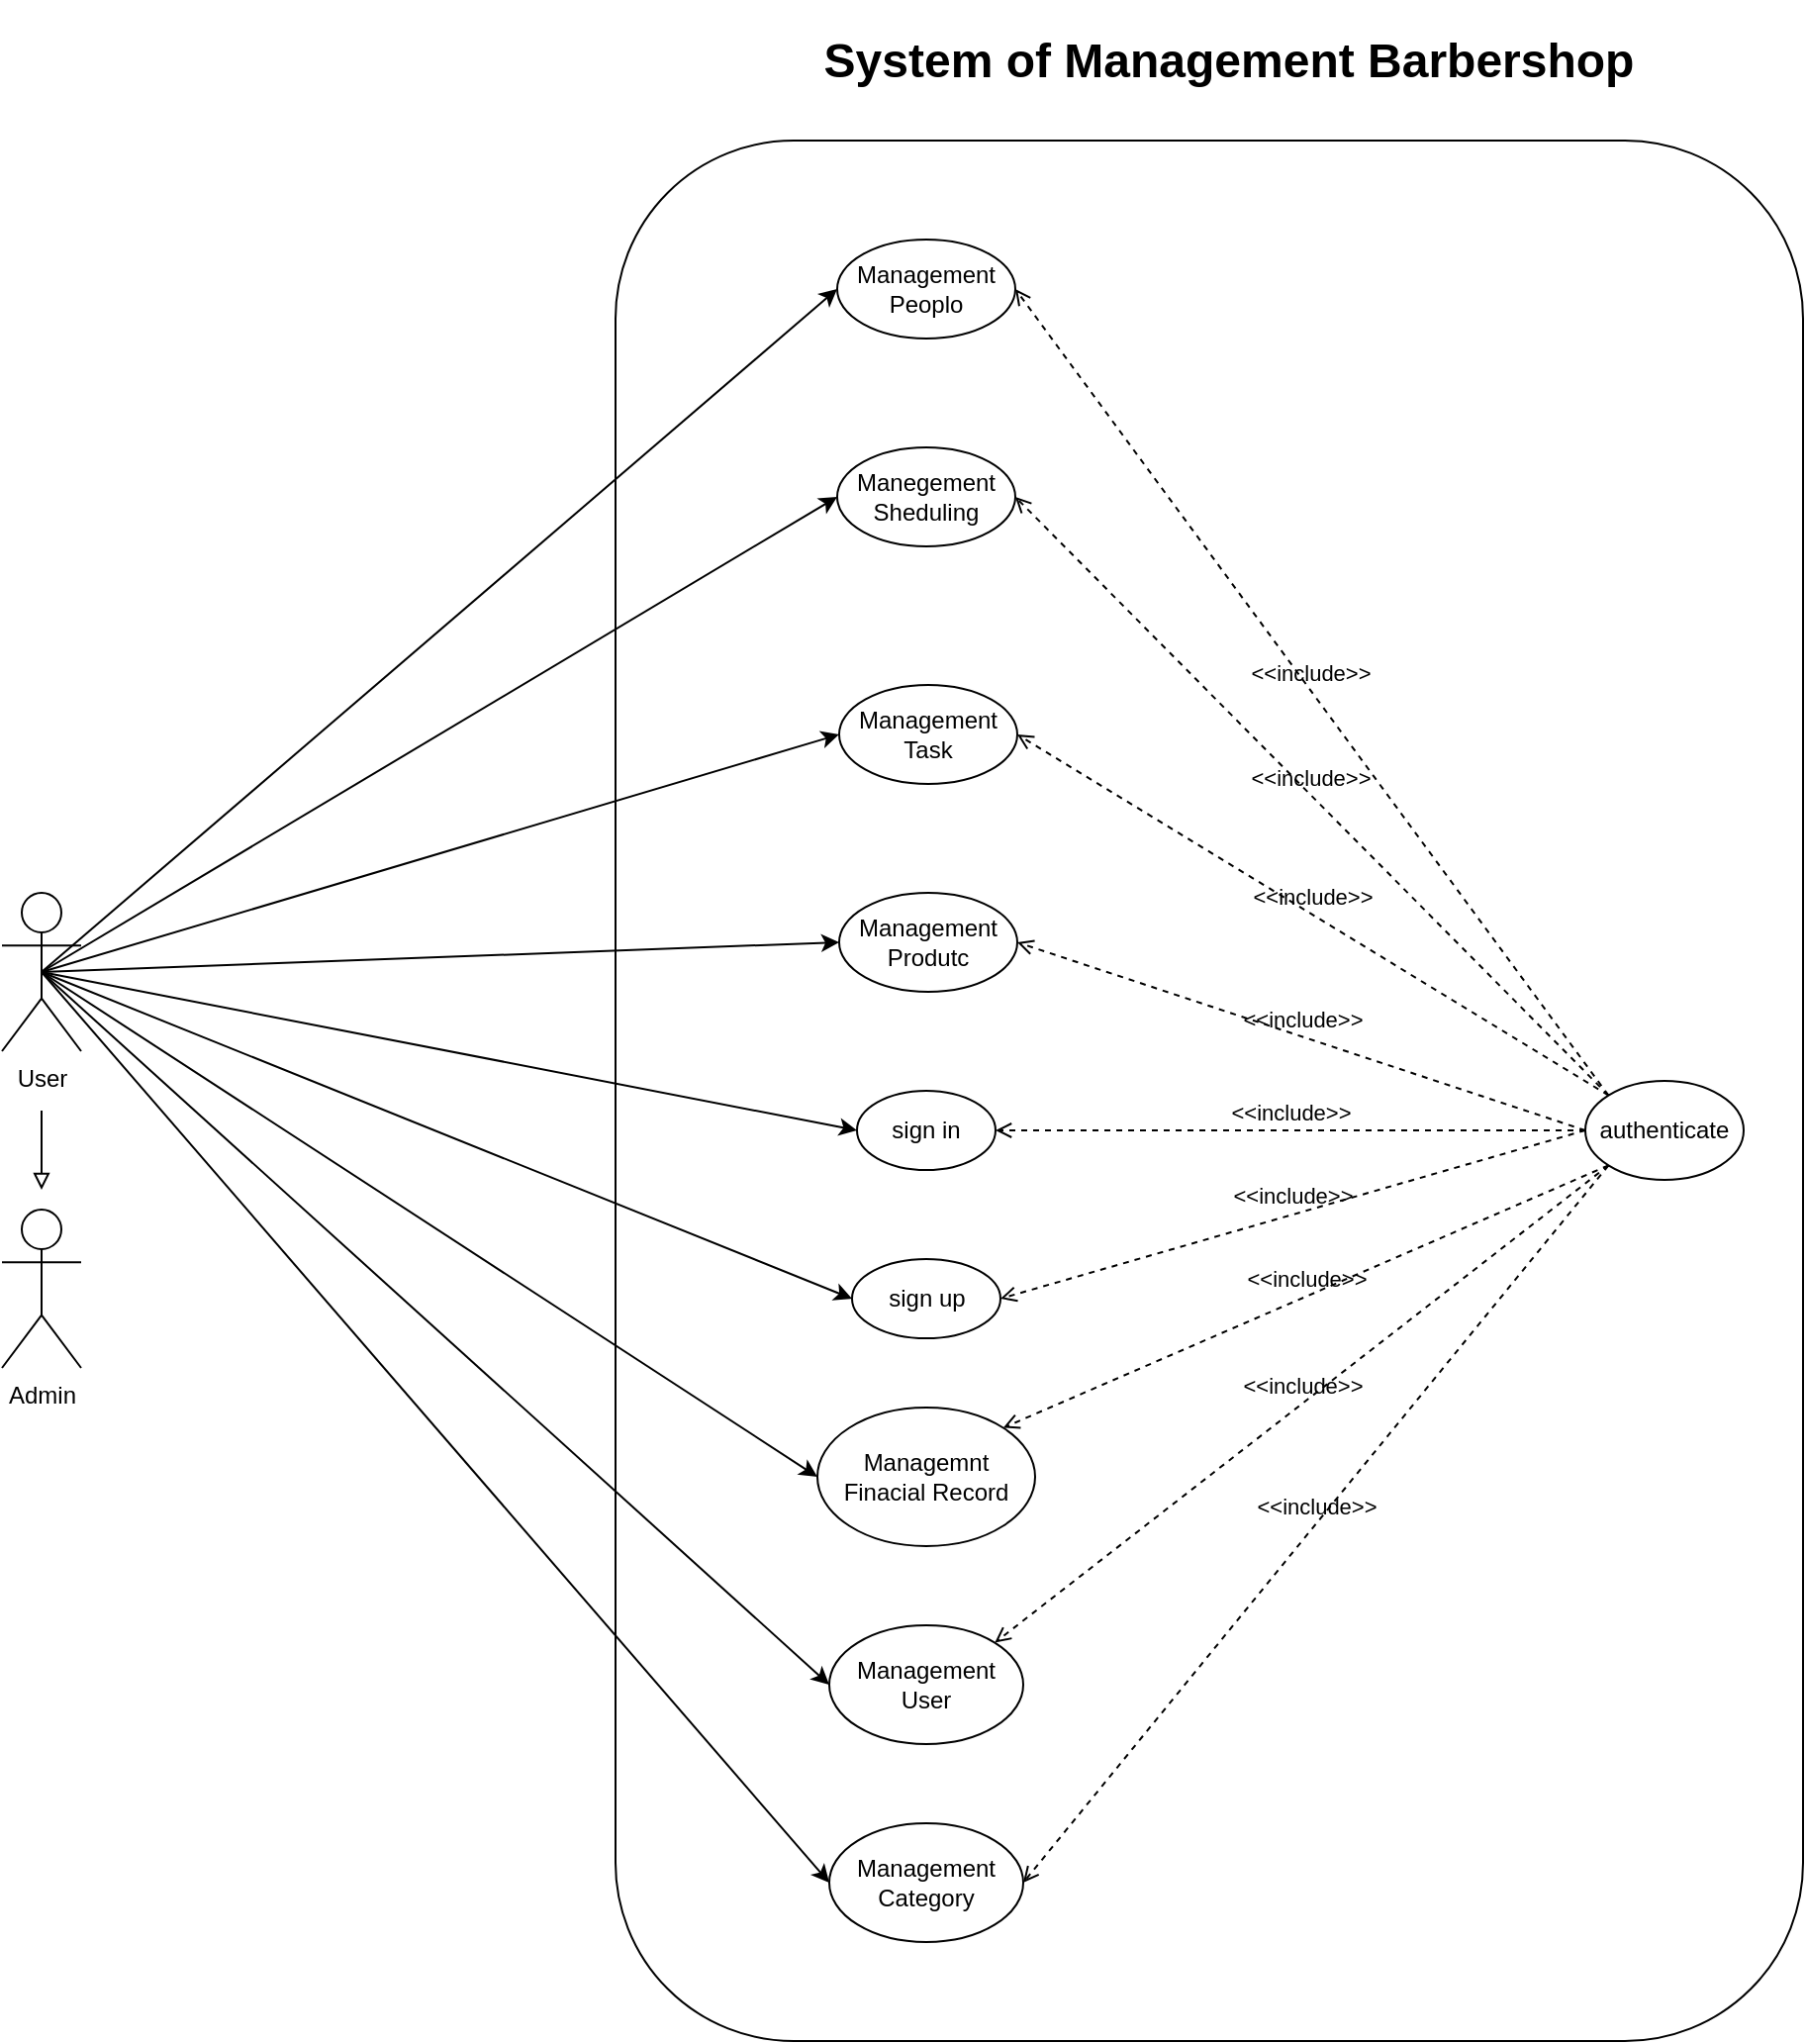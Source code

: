 <mxfile version="26.1.3">
  <diagram name="Página-1" id="dzxrC26UmfVnatERvwne">
    <mxGraphModel grid="1" page="1" gridSize="10" guides="1" tooltips="1" connect="1" arrows="1" fold="1" pageScale="1" pageWidth="827" pageHeight="1169" math="0" shadow="0">
      <root>
        <mxCell id="0" />
        <mxCell id="1" parent="0" />
        <mxCell id="0Llkg0E2Yiyw_1sm-k-D-1" value="" style="rounded=1;whiteSpace=wrap;html=1;" vertex="1" parent="1">
          <mxGeometry x="150" y="-20" width="600" height="960" as="geometry" />
        </mxCell>
        <mxCell id="0Llkg0E2Yiyw_1sm-k-D-2" value="Admin" style="shape=umlActor;verticalLabelPosition=bottom;verticalAlign=top;html=1;outlineConnect=0;" vertex="1" parent="1">
          <mxGeometry x="-160" y="520" width="40" height="80" as="geometry" />
        </mxCell>
        <mxCell id="yPLEM7DXRHXghNXKTxbb-14" style="rounded=0;orthogonalLoop=1;jettySize=auto;html=1;exitX=0.5;exitY=0.5;exitDx=0;exitDy=0;exitPerimeter=0;entryX=0;entryY=0.5;entryDx=0;entryDy=0;" edge="1" parent="1" source="0Llkg0E2Yiyw_1sm-k-D-3" target="yPLEM7DXRHXghNXKTxbb-1">
          <mxGeometry relative="1" as="geometry" />
        </mxCell>
        <mxCell id="yPLEM7DXRHXghNXKTxbb-15" style="rounded=0;orthogonalLoop=1;jettySize=auto;html=1;exitX=0.5;exitY=0.5;exitDx=0;exitDy=0;exitPerimeter=0;entryX=0;entryY=0.5;entryDx=0;entryDy=0;" edge="1" parent="1" source="0Llkg0E2Yiyw_1sm-k-D-3" target="0Llkg0E2Yiyw_1sm-k-D-17">
          <mxGeometry relative="1" as="geometry" />
        </mxCell>
        <mxCell id="yPLEM7DXRHXghNXKTxbb-16" style="rounded=0;orthogonalLoop=1;jettySize=auto;html=1;exitX=0.5;exitY=0.5;exitDx=0;exitDy=0;exitPerimeter=0;entryX=0;entryY=0.5;entryDx=0;entryDy=0;" edge="1" parent="1" source="0Llkg0E2Yiyw_1sm-k-D-3" target="0Llkg0E2Yiyw_1sm-k-D-16">
          <mxGeometry relative="1" as="geometry" />
        </mxCell>
        <mxCell id="yPLEM7DXRHXghNXKTxbb-17" style="rounded=0;orthogonalLoop=1;jettySize=auto;html=1;exitX=0.5;exitY=0.5;exitDx=0;exitDy=0;exitPerimeter=0;entryX=0;entryY=0.5;entryDx=0;entryDy=0;" edge="1" parent="1" source="0Llkg0E2Yiyw_1sm-k-D-3" target="0Llkg0E2Yiyw_1sm-k-D-15">
          <mxGeometry relative="1" as="geometry" />
        </mxCell>
        <mxCell id="yPLEM7DXRHXghNXKTxbb-18" style="rounded=0;orthogonalLoop=1;jettySize=auto;html=1;exitX=0.5;exitY=0.5;exitDx=0;exitDy=0;exitPerimeter=0;entryX=0;entryY=0.5;entryDx=0;entryDy=0;" edge="1" parent="1" source="0Llkg0E2Yiyw_1sm-k-D-3" target="0Llkg0E2Yiyw_1sm-k-D-10">
          <mxGeometry relative="1" as="geometry" />
        </mxCell>
        <mxCell id="yPLEM7DXRHXghNXKTxbb-19" style="rounded=0;orthogonalLoop=1;jettySize=auto;html=1;exitX=0.5;exitY=0.5;exitDx=0;exitDy=0;exitPerimeter=0;entryX=0;entryY=0.5;entryDx=0;entryDy=0;" edge="1" parent="1" source="0Llkg0E2Yiyw_1sm-k-D-3" target="0Llkg0E2Yiyw_1sm-k-D-9">
          <mxGeometry relative="1" as="geometry" />
        </mxCell>
        <mxCell id="yPLEM7DXRHXghNXKTxbb-20" style="rounded=0;orthogonalLoop=1;jettySize=auto;html=1;exitX=0.5;exitY=0.5;exitDx=0;exitDy=0;exitPerimeter=0;entryX=0;entryY=0.5;entryDx=0;entryDy=0;" edge="1" parent="1" source="0Llkg0E2Yiyw_1sm-k-D-3" target="yPLEM7DXRHXghNXKTxbb-8">
          <mxGeometry relative="1" as="geometry" />
        </mxCell>
        <mxCell id="yPLEM7DXRHXghNXKTxbb-21" style="rounded=0;orthogonalLoop=1;jettySize=auto;html=1;exitX=0.5;exitY=0.5;exitDx=0;exitDy=0;exitPerimeter=0;entryX=0;entryY=0.5;entryDx=0;entryDy=0;" edge="1" parent="1" source="0Llkg0E2Yiyw_1sm-k-D-3" target="yPLEM7DXRHXghNXKTxbb-10">
          <mxGeometry relative="1" as="geometry" />
        </mxCell>
        <mxCell id="yPLEM7DXRHXghNXKTxbb-22" style="rounded=0;orthogonalLoop=1;jettySize=auto;html=1;exitX=0.5;exitY=0.5;exitDx=0;exitDy=0;exitPerimeter=0;entryX=0;entryY=0.5;entryDx=0;entryDy=0;" edge="1" parent="1" source="0Llkg0E2Yiyw_1sm-k-D-3" target="yPLEM7DXRHXghNXKTxbb-11">
          <mxGeometry relative="1" as="geometry" />
        </mxCell>
        <mxCell id="0Llkg0E2Yiyw_1sm-k-D-3" value="User" style="shape=umlActor;verticalLabelPosition=bottom;verticalAlign=top;html=1;outlineConnect=0;" vertex="1" parent="1">
          <mxGeometry x="-160" y="360" width="40" height="80" as="geometry" />
        </mxCell>
        <mxCell id="0Llkg0E2Yiyw_1sm-k-D-6" value="" style="endArrow=block;endFill=0;html=1;rounded=0;" edge="1" parent="1">
          <mxGeometry width="160" relative="1" as="geometry">
            <mxPoint x="-140" y="470" as="sourcePoint" />
            <mxPoint x="-140" y="510" as="targetPoint" />
          </mxGeometry>
        </mxCell>
        <mxCell id="0Llkg0E2Yiyw_1sm-k-D-7" value="&lt;h1&gt;&lt;font&gt;System of Management Barbershop&lt;/font&gt;&lt;/h1&gt;" style="text;html=1;align=center;verticalAlign=middle;whiteSpace=wrap;rounded=0;" vertex="1" parent="1">
          <mxGeometry x="240" y="-80" width="440" height="40" as="geometry" />
        </mxCell>
        <mxCell id="0Llkg0E2Yiyw_1sm-k-D-9" value="sign up" style="ellipse;whiteSpace=wrap;html=1;" vertex="1" parent="1">
          <mxGeometry x="269.5" y="545" width="75" height="40" as="geometry" />
        </mxCell>
        <mxCell id="0Llkg0E2Yiyw_1sm-k-D-10" value="sign in" style="ellipse;whiteSpace=wrap;html=1;" vertex="1" parent="1">
          <mxGeometry x="272" y="460" width="70" height="40" as="geometry" />
        </mxCell>
        <mxCell id="0Llkg0E2Yiyw_1sm-k-D-12" value="authenticate" style="ellipse;whiteSpace=wrap;html=1;" vertex="1" parent="1">
          <mxGeometry x="640" y="455" width="80" height="50" as="geometry" />
        </mxCell>
        <mxCell id="0Llkg0E2Yiyw_1sm-k-D-13" value="&amp;lt;&amp;lt;include&amp;gt;&amp;gt;" style="html=1;verticalAlign=bottom;labelBackgroundColor=none;endArrow=open;endFill=0;dashed=1;rounded=0;entryX=1;entryY=0.5;entryDx=0;entryDy=0;" edge="1" parent="1" target="0Llkg0E2Yiyw_1sm-k-D-10">
          <mxGeometry width="160" relative="1" as="geometry">
            <mxPoint x="640" y="480" as="sourcePoint" />
            <mxPoint x="410" y="180" as="targetPoint" />
          </mxGeometry>
        </mxCell>
        <mxCell id="0Llkg0E2Yiyw_1sm-k-D-14" value="&amp;lt;&amp;lt;include&amp;gt;&amp;gt;" style="html=1;verticalAlign=bottom;labelBackgroundColor=none;endArrow=open;endFill=0;dashed=1;rounded=0;entryX=1;entryY=0.5;entryDx=0;entryDy=0;exitX=0;exitY=0.5;exitDx=0;exitDy=0;" edge="1" parent="1" source="0Llkg0E2Yiyw_1sm-k-D-12" target="0Llkg0E2Yiyw_1sm-k-D-9">
          <mxGeometry width="160" relative="1" as="geometry">
            <mxPoint x="491" y="174" as="sourcePoint" />
            <mxPoint x="333" y="190" as="targetPoint" />
          </mxGeometry>
        </mxCell>
        <mxCell id="0Llkg0E2Yiyw_1sm-k-D-15" value="Management Produtc" style="ellipse;whiteSpace=wrap;html=1;" vertex="1" parent="1">
          <mxGeometry x="263" y="360" width="90" height="50" as="geometry" />
        </mxCell>
        <mxCell id="0Llkg0E2Yiyw_1sm-k-D-16" value="Management Task" style="ellipse;whiteSpace=wrap;html=1;" vertex="1" parent="1">
          <mxGeometry x="263" y="255" width="90" height="50" as="geometry" />
        </mxCell>
        <mxCell id="0Llkg0E2Yiyw_1sm-k-D-17" value="Manegement Sheduling" style="ellipse;whiteSpace=wrap;html=1;" vertex="1" parent="1">
          <mxGeometry x="262" y="135" width="90" height="50" as="geometry" />
        </mxCell>
        <mxCell id="0Llkg0E2Yiyw_1sm-k-D-18" value="&amp;lt;&amp;lt;include&amp;gt;&amp;gt;" style="html=1;verticalAlign=bottom;labelBackgroundColor=none;endArrow=open;endFill=0;dashed=1;rounded=0;entryX=1;entryY=0.5;entryDx=0;entryDy=0;exitX=0;exitY=0;exitDx=0;exitDy=0;" edge="1" parent="1" source="0Llkg0E2Yiyw_1sm-k-D-12" target="0Llkg0E2Yiyw_1sm-k-D-16">
          <mxGeometry width="160" relative="1" as="geometry">
            <mxPoint x="490" y="174" as="sourcePoint" />
            <mxPoint x="320" y="190" as="targetPoint" />
          </mxGeometry>
        </mxCell>
        <mxCell id="0Llkg0E2Yiyw_1sm-k-D-19" value="&amp;lt;&amp;lt;include&amp;gt;&amp;gt;" style="html=1;verticalAlign=bottom;labelBackgroundColor=none;endArrow=open;endFill=0;dashed=1;rounded=0;entryX=1;entryY=0.5;entryDx=0;entryDy=0;exitX=0;exitY=0.5;exitDx=0;exitDy=0;" edge="1" parent="1" source="0Llkg0E2Yiyw_1sm-k-D-12" target="0Llkg0E2Yiyw_1sm-k-D-15">
          <mxGeometry width="160" relative="1" as="geometry">
            <mxPoint x="500" y="184" as="sourcePoint" />
            <mxPoint x="330" y="200" as="targetPoint" />
          </mxGeometry>
        </mxCell>
        <mxCell id="0Llkg0E2Yiyw_1sm-k-D-20" value="&amp;lt;&amp;lt;include&amp;gt;&amp;gt;" style="html=1;verticalAlign=bottom;labelBackgroundColor=none;endArrow=open;endFill=0;dashed=1;rounded=0;entryX=1;entryY=0.5;entryDx=0;entryDy=0;exitX=0;exitY=0;exitDx=0;exitDy=0;" edge="1" parent="1" source="0Llkg0E2Yiyw_1sm-k-D-12" target="0Llkg0E2Yiyw_1sm-k-D-17">
          <mxGeometry x="0.004" width="160" relative="1" as="geometry">
            <mxPoint x="530" y="145" as="sourcePoint" />
            <mxPoint x="383" y="155" as="targetPoint" />
            <mxPoint as="offset" />
          </mxGeometry>
        </mxCell>
        <mxCell id="yPLEM7DXRHXghNXKTxbb-1" value="Management Peoplo" style="ellipse;whiteSpace=wrap;html=1;" vertex="1" parent="1">
          <mxGeometry x="262" y="30" width="90" height="50" as="geometry" />
        </mxCell>
        <mxCell id="yPLEM7DXRHXghNXKTxbb-2" value="&amp;lt;&amp;lt;include&amp;gt;&amp;gt;" style="html=1;verticalAlign=bottom;labelBackgroundColor=none;endArrow=open;endFill=0;dashed=1;rounded=0;entryX=1;entryY=0.5;entryDx=0;entryDy=0;exitX=0;exitY=0;exitDx=0;exitDy=0;" edge="1" parent="1" source="0Llkg0E2Yiyw_1sm-k-D-12" target="yPLEM7DXRHXghNXKTxbb-1">
          <mxGeometry x="0.004" width="160" relative="1" as="geometry">
            <mxPoint x="530" y="145" as="sourcePoint" />
            <mxPoint x="383" y="75" as="targetPoint" />
            <mxPoint as="offset" />
          </mxGeometry>
        </mxCell>
        <mxCell id="yPLEM7DXRHXghNXKTxbb-8" value="Managemnt Finacial Record" style="ellipse;whiteSpace=wrap;html=1;" vertex="1" parent="1">
          <mxGeometry x="252" y="620" width="110" height="70" as="geometry" />
        </mxCell>
        <mxCell id="yPLEM7DXRHXghNXKTxbb-9" value="&amp;lt;&amp;lt;include&amp;gt;&amp;gt;" style="html=1;verticalAlign=bottom;labelBackgroundColor=none;endArrow=open;endFill=0;dashed=1;rounded=0;entryX=1;entryY=0;entryDx=0;entryDy=0;exitX=0;exitY=1;exitDx=0;exitDy=0;" edge="1" parent="1" source="0Llkg0E2Yiyw_1sm-k-D-12" target="yPLEM7DXRHXghNXKTxbb-8">
          <mxGeometry width="160" relative="1" as="geometry">
            <mxPoint x="530" y="315" as="sourcePoint" />
            <mxPoint x="355" y="575" as="targetPoint" />
          </mxGeometry>
        </mxCell>
        <mxCell id="yPLEM7DXRHXghNXKTxbb-10" value="Management User" style="ellipse;whiteSpace=wrap;html=1;" vertex="1" parent="1">
          <mxGeometry x="258" y="730" width="98" height="60" as="geometry" />
        </mxCell>
        <mxCell id="yPLEM7DXRHXghNXKTxbb-11" value="Management Category" style="ellipse;whiteSpace=wrap;html=1;" vertex="1" parent="1">
          <mxGeometry x="258" y="830" width="98" height="60" as="geometry" />
        </mxCell>
        <mxCell id="yPLEM7DXRHXghNXKTxbb-12" value="&amp;lt;&amp;lt;include&amp;gt;&amp;gt;" style="html=1;verticalAlign=bottom;labelBackgroundColor=none;endArrow=open;endFill=0;dashed=1;rounded=0;entryX=1;entryY=0;entryDx=0;entryDy=0;exitX=0;exitY=1;exitDx=0;exitDy=0;" edge="1" parent="1" source="0Llkg0E2Yiyw_1sm-k-D-12" target="yPLEM7DXRHXghNXKTxbb-10">
          <mxGeometry width="160" relative="1" as="geometry">
            <mxPoint x="558" y="308" as="sourcePoint" />
            <mxPoint x="356" y="640" as="targetPoint" />
          </mxGeometry>
        </mxCell>
        <mxCell id="yPLEM7DXRHXghNXKTxbb-13" value="&amp;lt;&amp;lt;include&amp;gt;&amp;gt;" style="html=1;verticalAlign=bottom;labelBackgroundColor=none;endArrow=open;endFill=0;dashed=1;rounded=0;exitX=0;exitY=1;exitDx=0;exitDy=0;entryX=1;entryY=0.5;entryDx=0;entryDy=0;" edge="1" parent="1" source="0Llkg0E2Yiyw_1sm-k-D-12" target="yPLEM7DXRHXghNXKTxbb-11">
          <mxGeometry width="160" relative="1" as="geometry">
            <mxPoint x="568" y="318" as="sourcePoint" />
            <mxPoint x="366" y="650" as="targetPoint" />
          </mxGeometry>
        </mxCell>
      </root>
    </mxGraphModel>
  </diagram>
</mxfile>
